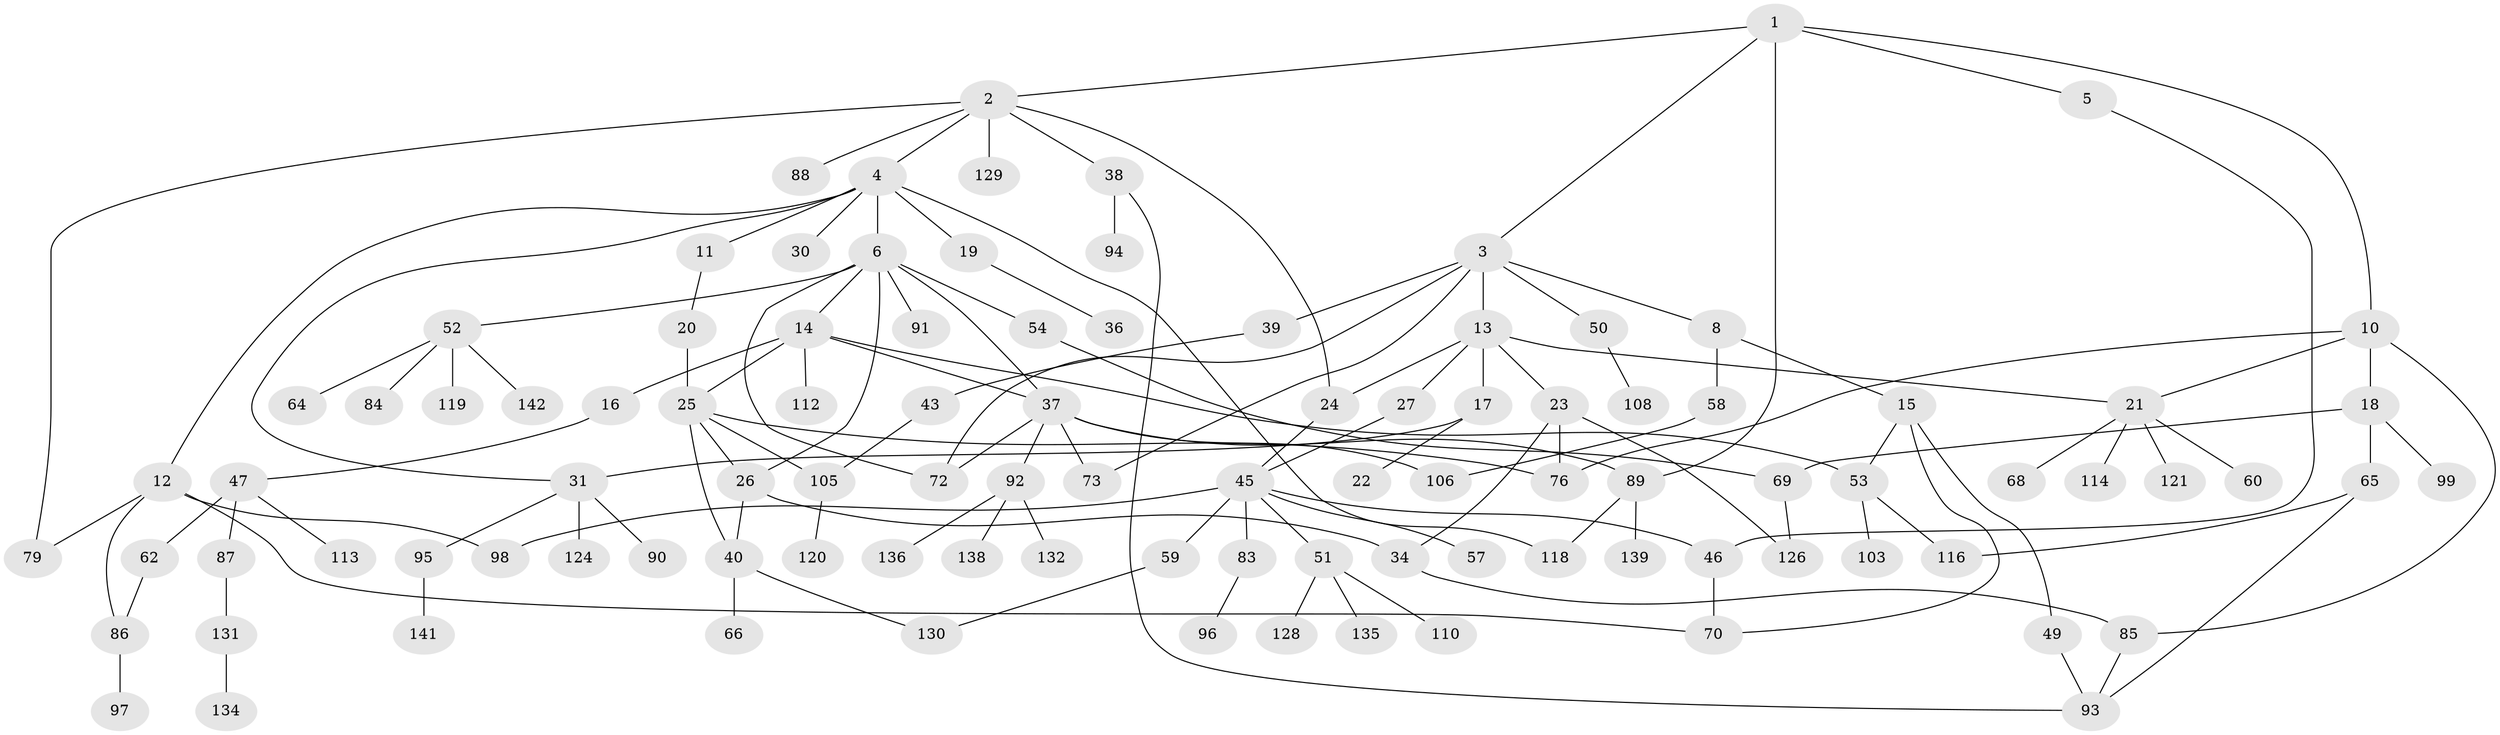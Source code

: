 // original degree distribution, {6: 0.04225352112676056, 5: 0.07746478873239436, 2: 0.28169014084507044, 4: 0.07042253521126761, 3: 0.20422535211267606, 1: 0.31690140845070425, 7: 0.007042253521126761}
// Generated by graph-tools (version 1.1) at 2025/41/03/06/25 10:41:25]
// undirected, 102 vertices, 134 edges
graph export_dot {
graph [start="1"]
  node [color=gray90,style=filled];
  1 [super="+55"];
  2 [super="+32"];
  3 [super="+9"];
  4 [super="+7"];
  5 [super="+42"];
  6 [super="+44"];
  8;
  10;
  11 [super="+29"];
  12 [super="+33"];
  13;
  14 [super="+67"];
  15 [super="+100"];
  16;
  17 [super="+77"];
  18 [super="+35"];
  19 [super="+28"];
  20 [super="+48"];
  21 [super="+41"];
  22;
  23 [super="+56"];
  24 [super="+115"];
  25 [super="+111"];
  26 [super="+117"];
  27;
  30;
  31 [super="+74"];
  34 [super="+80"];
  36 [super="+137"];
  37 [super="+78"];
  38 [super="+109"];
  39;
  40 [super="+122"];
  43 [super="+104"];
  45 [super="+82"];
  46;
  47 [super="+63"];
  49 [super="+125"];
  50;
  51 [super="+71"];
  52 [super="+61"];
  53 [super="+75"];
  54;
  57;
  58;
  59;
  60;
  62;
  64;
  65 [super="+81"];
  66;
  68;
  69 [super="+133"];
  70 [super="+101"];
  72;
  73;
  76 [super="+123"];
  79;
  83;
  84 [super="+102"];
  85;
  86;
  87;
  88;
  89 [super="+107"];
  90;
  91;
  92 [super="+140"];
  93 [super="+127"];
  94;
  95;
  96;
  97;
  98;
  99;
  103;
  105;
  106;
  108;
  110;
  112;
  113;
  114;
  116;
  118;
  119;
  120;
  121;
  124;
  126;
  128;
  129;
  130;
  131;
  132;
  134;
  135;
  136;
  138;
  139;
  141;
  142;
  1 -- 2;
  1 -- 3;
  1 -- 5;
  1 -- 10;
  1 -- 89;
  2 -- 4;
  2 -- 24;
  2 -- 88;
  2 -- 79;
  2 -- 129;
  2 -- 38;
  3 -- 8;
  3 -- 39;
  3 -- 72;
  3 -- 73;
  3 -- 50;
  3 -- 13;
  4 -- 6;
  4 -- 12;
  4 -- 19;
  4 -- 31;
  4 -- 11;
  4 -- 118;
  4 -- 30;
  5 -- 46;
  6 -- 14;
  6 -- 37;
  6 -- 91;
  6 -- 72;
  6 -- 54;
  6 -- 52;
  6 -- 26;
  8 -- 15;
  8 -- 58;
  10 -- 18;
  10 -- 85;
  10 -- 21;
  10 -- 76;
  11 -- 20;
  12 -- 98;
  12 -- 86;
  12 -- 70;
  12 -- 79;
  13 -- 17;
  13 -- 21;
  13 -- 23;
  13 -- 27;
  13 -- 24;
  14 -- 16;
  14 -- 25;
  14 -- 53;
  14 -- 112;
  14 -- 37;
  15 -- 49;
  15 -- 53;
  15 -- 70;
  16 -- 47;
  17 -- 22;
  17 -- 31;
  18 -- 69;
  18 -- 65;
  18 -- 99;
  19 -- 36;
  20 -- 25;
  21 -- 68;
  21 -- 114;
  21 -- 121;
  21 -- 60;
  23 -- 76;
  23 -- 126;
  23 -- 34;
  24 -- 45;
  25 -- 26;
  25 -- 76;
  25 -- 40;
  25 -- 105;
  26 -- 34;
  26 -- 40;
  27 -- 45;
  31 -- 95;
  31 -- 124;
  31 -- 90;
  34 -- 85;
  37 -- 106;
  37 -- 89;
  37 -- 72;
  37 -- 73;
  37 -- 92;
  38 -- 94;
  38 -- 93;
  39 -- 43;
  40 -- 66;
  40 -- 130;
  43 -- 105;
  45 -- 51;
  45 -- 57;
  45 -- 59;
  45 -- 98;
  45 -- 83;
  45 -- 46;
  46 -- 70;
  47 -- 62;
  47 -- 87 [weight=2];
  47 -- 113;
  49 -- 93;
  50 -- 108;
  51 -- 110;
  51 -- 128;
  51 -- 135;
  52 -- 64;
  52 -- 119;
  52 -- 142;
  52 -- 84;
  53 -- 103;
  53 -- 116;
  54 -- 69;
  58 -- 106;
  59 -- 130;
  62 -- 86;
  65 -- 93;
  65 -- 116;
  69 -- 126;
  83 -- 96;
  85 -- 93;
  86 -- 97;
  87 -- 131;
  89 -- 118;
  89 -- 139;
  92 -- 132;
  92 -- 136;
  92 -- 138;
  95 -- 141;
  105 -- 120;
  131 -- 134;
}
